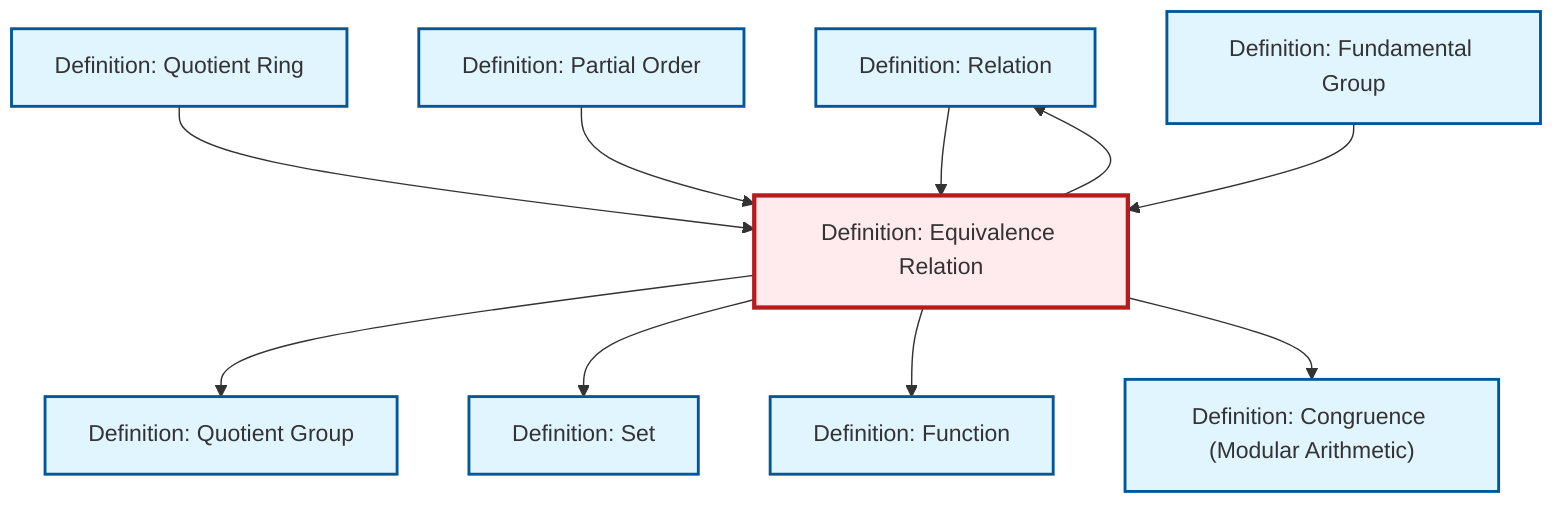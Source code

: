 graph TD
    classDef definition fill:#e1f5fe,stroke:#01579b,stroke-width:2px
    classDef theorem fill:#f3e5f5,stroke:#4a148c,stroke-width:2px
    classDef axiom fill:#fff3e0,stroke:#e65100,stroke-width:2px
    classDef example fill:#e8f5e9,stroke:#1b5e20,stroke-width:2px
    classDef current fill:#ffebee,stroke:#b71c1c,stroke-width:3px
    def-relation["Definition: Relation"]:::definition
    def-fundamental-group["Definition: Fundamental Group"]:::definition
    def-quotient-group["Definition: Quotient Group"]:::definition
    def-congruence["Definition: Congruence (Modular Arithmetic)"]:::definition
    def-partial-order["Definition: Partial Order"]:::definition
    def-equivalence-relation["Definition: Equivalence Relation"]:::definition
    def-function["Definition: Function"]:::definition
    def-quotient-ring["Definition: Quotient Ring"]:::definition
    def-set["Definition: Set"]:::definition
    def-equivalence-relation --> def-quotient-group
    def-quotient-ring --> def-equivalence-relation
    def-relation --> def-equivalence-relation
    def-equivalence-relation --> def-set
    def-partial-order --> def-equivalence-relation
    def-fundamental-group --> def-equivalence-relation
    def-equivalence-relation --> def-relation
    def-equivalence-relation --> def-function
    def-equivalence-relation --> def-congruence
    class def-equivalence-relation current